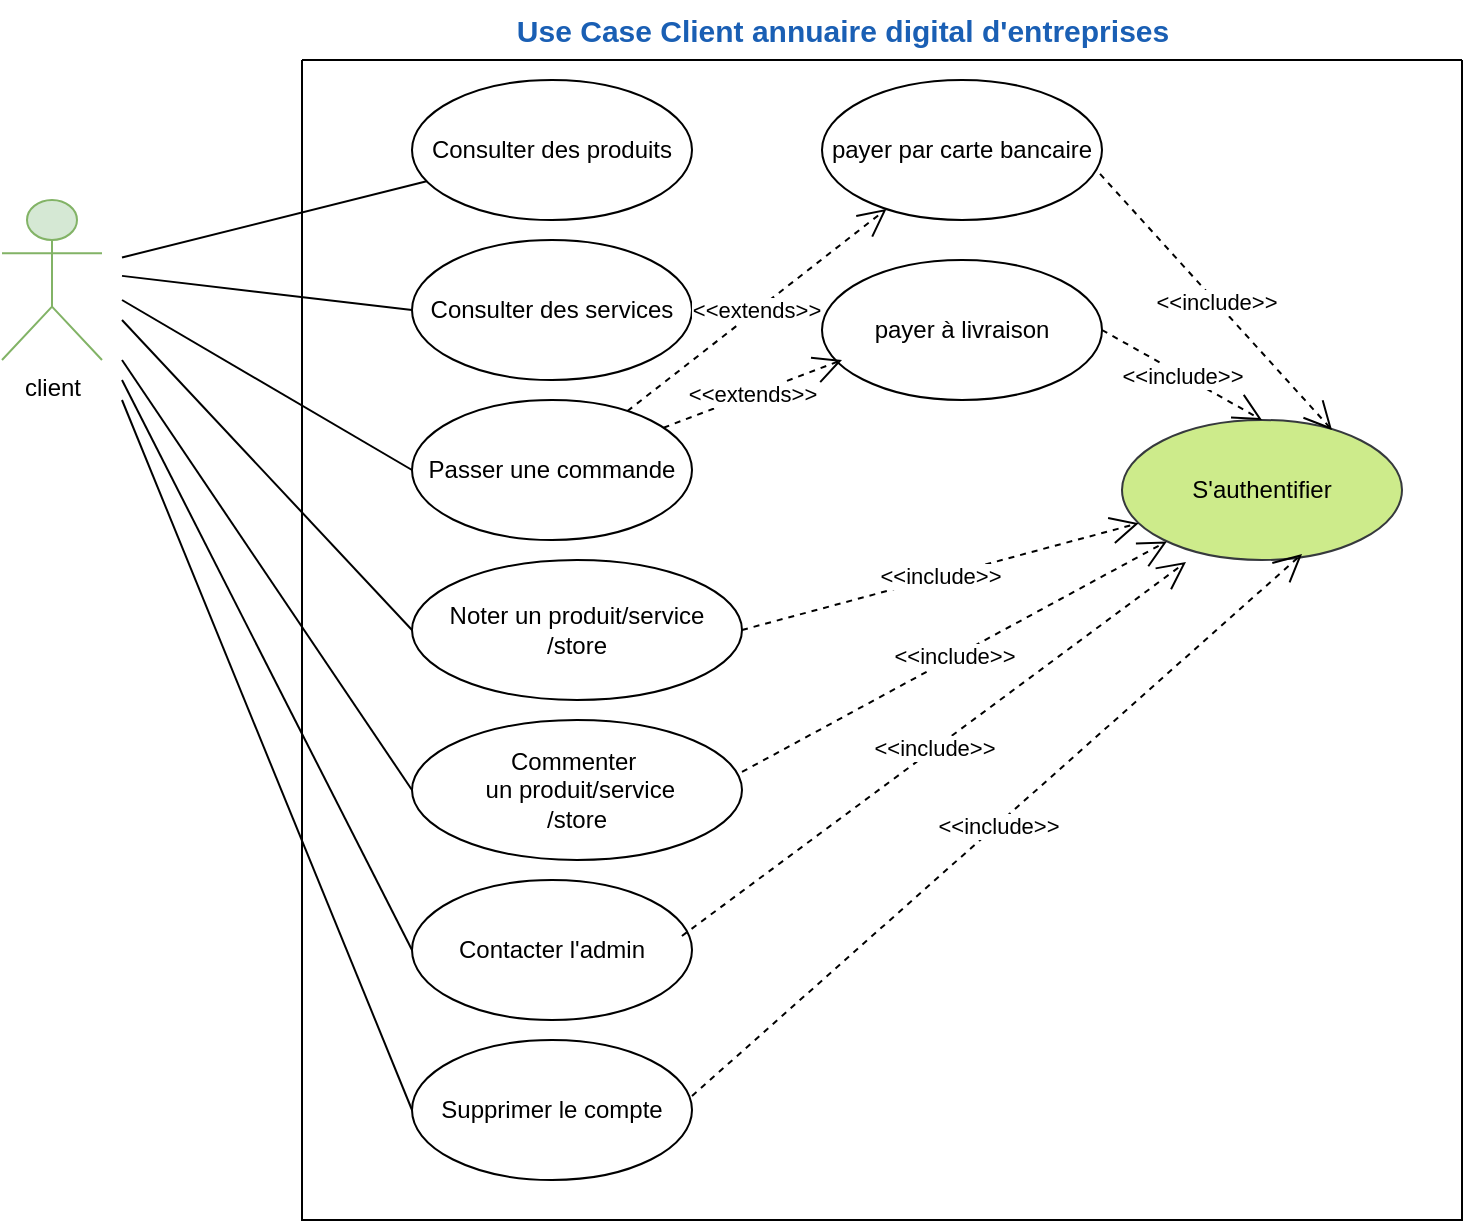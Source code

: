 <mxfile version="24.7.7">
  <diagram name="Page-1" id="fklojEo50Bu_ostIvduY">
    <mxGraphModel dx="989" dy="1723" grid="1" gridSize="10" guides="1" tooltips="1" connect="1" arrows="1" fold="1" page="1" pageScale="1" pageWidth="827" pageHeight="1169" math="0" shadow="0">
      <root>
        <mxCell id="0" />
        <mxCell id="1" parent="0" />
        <mxCell id="1s9Mzcpj6pY-UfdRcxoq-2" value="client" style="shape=umlActor;verticalLabelPosition=bottom;verticalAlign=top;html=1;outlineConnect=0;fillColor=#d5e8d4;strokeColor=#82b366;" parent="1" vertex="1">
          <mxGeometry x="40" y="80" width="50" height="80" as="geometry" />
        </mxCell>
        <mxCell id="1s9Mzcpj6pY-UfdRcxoq-4" value="" style="swimlane;startSize=0;" parent="1" vertex="1">
          <mxGeometry x="190" y="10" width="580" height="580" as="geometry" />
        </mxCell>
        <mxCell id="1s9Mzcpj6pY-UfdRcxoq-5" value="Consulter des produits" style="ellipse;whiteSpace=wrap;html=1;" parent="1s9Mzcpj6pY-UfdRcxoq-4" vertex="1">
          <mxGeometry x="55" y="10" width="140" height="70" as="geometry" />
        </mxCell>
        <mxCell id="1s9Mzcpj6pY-UfdRcxoq-6" value="Consulter des services" style="ellipse;whiteSpace=wrap;html=1;" parent="1s9Mzcpj6pY-UfdRcxoq-4" vertex="1">
          <mxGeometry x="55" y="90" width="140" height="70" as="geometry" />
        </mxCell>
        <mxCell id="1s9Mzcpj6pY-UfdRcxoq-7" value="Passer une commande" style="ellipse;whiteSpace=wrap;html=1;" parent="1s9Mzcpj6pY-UfdRcxoq-4" vertex="1">
          <mxGeometry x="55" y="170" width="140" height="70" as="geometry" />
        </mxCell>
        <mxCell id="1s9Mzcpj6pY-UfdRcxoq-8" value="Noter un produit/service&lt;br&gt;/store" style="ellipse;whiteSpace=wrap;html=1;" parent="1s9Mzcpj6pY-UfdRcxoq-4" vertex="1">
          <mxGeometry x="55" y="250" width="165" height="70" as="geometry" />
        </mxCell>
        <mxCell id="1s9Mzcpj6pY-UfdRcxoq-9" value="&lt;div&gt;Commenter&amp;nbsp;&lt;/div&gt;&lt;div&gt;&amp;nbsp;un produit/service&lt;/div&gt;/store" style="ellipse;whiteSpace=wrap;html=1;" parent="1s9Mzcpj6pY-UfdRcxoq-4" vertex="1">
          <mxGeometry x="55" y="330" width="165" height="70" as="geometry" />
        </mxCell>
        <mxCell id="1s9Mzcpj6pY-UfdRcxoq-10" value="Contacter l&#39;admin" style="ellipse;whiteSpace=wrap;html=1;" parent="1s9Mzcpj6pY-UfdRcxoq-4" vertex="1">
          <mxGeometry x="55" y="410" width="140" height="70" as="geometry" />
        </mxCell>
        <mxCell id="1s9Mzcpj6pY-UfdRcxoq-11" value="Supprimer le compte" style="ellipse;whiteSpace=wrap;html=1;" parent="1s9Mzcpj6pY-UfdRcxoq-4" vertex="1">
          <mxGeometry x="55" y="490" width="140" height="70" as="geometry" />
        </mxCell>
        <mxCell id="1s9Mzcpj6pY-UfdRcxoq-12" value="S&#39;authentifier" style="ellipse;whiteSpace=wrap;html=1;fillColor=#cdeb8b;strokeColor=#36393d;" parent="1s9Mzcpj6pY-UfdRcxoq-4" vertex="1">
          <mxGeometry x="410" y="180" width="140" height="70" as="geometry" />
        </mxCell>
        <mxCell id="1s9Mzcpj6pY-UfdRcxoq-13" value="&amp;lt;&amp;lt;include&amp;gt;&amp;gt;" style="endArrow=open;endSize=12;dashed=1;html=1;rounded=0;exitX=1;exitY=0.5;exitDx=0;exitDy=0;" parent="1s9Mzcpj6pY-UfdRcxoq-4" source="1s9Mzcpj6pY-UfdRcxoq-8" target="1s9Mzcpj6pY-UfdRcxoq-12" edge="1">
          <mxGeometry width="160" relative="1" as="geometry">
            <mxPoint x="235" y="71.89" as="sourcePoint" />
            <mxPoint x="454.578" y="178.113" as="targetPoint" />
          </mxGeometry>
        </mxCell>
        <mxCell id="1s9Mzcpj6pY-UfdRcxoq-15" value="&amp;lt;&amp;lt;include&amp;gt;&amp;gt;" style="endArrow=open;endSize=12;dashed=1;html=1;rounded=0;exitX=1;exitY=0.371;exitDx=0;exitDy=0;exitPerimeter=0;" parent="1s9Mzcpj6pY-UfdRcxoq-4" source="1s9Mzcpj6pY-UfdRcxoq-9" target="1s9Mzcpj6pY-UfdRcxoq-12" edge="1">
          <mxGeometry width="160" relative="1" as="geometry">
            <mxPoint x="190" y="350" as="sourcePoint" />
            <mxPoint x="390" y="466.5" as="targetPoint" />
          </mxGeometry>
        </mxCell>
        <mxCell id="1s9Mzcpj6pY-UfdRcxoq-16" value="&amp;lt;&amp;lt;include&amp;gt;&amp;gt;" style="endArrow=open;endSize=12;dashed=1;html=1;rounded=0;exitX=1;exitY=0.4;exitDx=0;exitDy=0;exitPerimeter=0;entryX=0.643;entryY=0.957;entryDx=0;entryDy=0;entryPerimeter=0;" parent="1s9Mzcpj6pY-UfdRcxoq-4" source="1s9Mzcpj6pY-UfdRcxoq-11" target="1s9Mzcpj6pY-UfdRcxoq-12" edge="1">
          <mxGeometry width="160" relative="1" as="geometry">
            <mxPoint x="170" y="522" as="sourcePoint" />
            <mxPoint x="384" y="290" as="targetPoint" />
          </mxGeometry>
        </mxCell>
        <mxCell id="tHASsSHhuQ-y8YBgm8is-2" value="payer par carte bancaire" style="ellipse;whiteSpace=wrap;html=1;" parent="1s9Mzcpj6pY-UfdRcxoq-4" vertex="1">
          <mxGeometry x="260" y="10" width="140" height="70" as="geometry" />
        </mxCell>
        <mxCell id="tHASsSHhuQ-y8YBgm8is-4" value="&amp;lt;&amp;lt;include&amp;gt;&amp;gt;" style="endArrow=open;endSize=12;dashed=1;html=1;rounded=0;exitX=0.993;exitY=0.671;exitDx=0;exitDy=0;exitPerimeter=0;entryX=0.75;entryY=0.071;entryDx=0;entryDy=0;entryPerimeter=0;" parent="1s9Mzcpj6pY-UfdRcxoq-4" source="tHASsSHhuQ-y8YBgm8is-2" target="1s9Mzcpj6pY-UfdRcxoq-12" edge="1">
          <mxGeometry width="160" relative="1" as="geometry">
            <mxPoint x="204" y="209" as="sourcePoint" />
            <mxPoint x="381" y="192" as="targetPoint" />
          </mxGeometry>
        </mxCell>
        <mxCell id="tHASsSHhuQ-y8YBgm8is-6" value="&amp;lt;&amp;lt;extends&amp;gt;&amp;gt;" style="endArrow=open;endSize=12;dashed=1;html=1;rounded=0;" parent="1s9Mzcpj6pY-UfdRcxoq-4" source="1s9Mzcpj6pY-UfdRcxoq-7" target="tHASsSHhuQ-y8YBgm8is-2" edge="1">
          <mxGeometry width="160" relative="1" as="geometry">
            <mxPoint x="150" y="187" as="sourcePoint" />
            <mxPoint x="327" y="170" as="targetPoint" />
          </mxGeometry>
        </mxCell>
        <mxCell id="tHASsSHhuQ-y8YBgm8is-7" value="payer à livraison" style="ellipse;whiteSpace=wrap;html=1;" parent="1s9Mzcpj6pY-UfdRcxoq-4" vertex="1">
          <mxGeometry x="260" y="100" width="140" height="70" as="geometry" />
        </mxCell>
        <mxCell id="tHASsSHhuQ-y8YBgm8is-9" value="&amp;lt;&amp;lt;extends&amp;gt;&amp;gt;" style="endArrow=open;endSize=12;dashed=1;html=1;rounded=0;" parent="1s9Mzcpj6pY-UfdRcxoq-4" source="1s9Mzcpj6pY-UfdRcxoq-7" edge="1">
          <mxGeometry width="160" relative="1" as="geometry">
            <mxPoint x="200" y="230" as="sourcePoint" />
            <mxPoint x="270" y="150" as="targetPoint" />
          </mxGeometry>
        </mxCell>
        <mxCell id="tHASsSHhuQ-y8YBgm8is-11" value="&amp;lt;&amp;lt;include&amp;gt;&amp;gt;" style="endArrow=open;endSize=12;dashed=1;html=1;rounded=0;entryX=0.5;entryY=0;entryDx=0;entryDy=0;exitX=1;exitY=0.5;exitDx=0;exitDy=0;" parent="1s9Mzcpj6pY-UfdRcxoq-4" source="tHASsSHhuQ-y8YBgm8is-7" target="1s9Mzcpj6pY-UfdRcxoq-12" edge="1">
          <mxGeometry width="160" relative="1" as="geometry">
            <mxPoint x="360" y="122" as="sourcePoint" />
            <mxPoint x="486" y="250" as="targetPoint" />
          </mxGeometry>
        </mxCell>
        <mxCell id="1s9Mzcpj6pY-UfdRcxoq-18" value="" style="endArrow=none;html=1;rounded=0;entryX=0;entryY=0.5;entryDx=0;entryDy=0;" parent="1" target="1s9Mzcpj6pY-UfdRcxoq-6" edge="1">
          <mxGeometry relative="1" as="geometry">
            <mxPoint x="100" y="117.941" as="sourcePoint" />
            <mxPoint x="257" y="102" as="targetPoint" />
          </mxGeometry>
        </mxCell>
        <mxCell id="1s9Mzcpj6pY-UfdRcxoq-19" value="" style="endArrow=none;html=1;rounded=0;entryX=0;entryY=0.5;entryDx=0;entryDy=0;" parent="1" target="1s9Mzcpj6pY-UfdRcxoq-7" edge="1">
          <mxGeometry relative="1" as="geometry">
            <mxPoint x="100" y="130" as="sourcePoint" />
            <mxPoint x="267" y="112" as="targetPoint" />
          </mxGeometry>
        </mxCell>
        <mxCell id="1s9Mzcpj6pY-UfdRcxoq-20" value="" style="endArrow=none;html=1;rounded=0;entryX=0;entryY=0.5;entryDx=0;entryDy=0;" parent="1" target="1s9Mzcpj6pY-UfdRcxoq-8" edge="1">
          <mxGeometry relative="1" as="geometry">
            <mxPoint x="100" y="140" as="sourcePoint" />
            <mxPoint x="277" y="122" as="targetPoint" />
          </mxGeometry>
        </mxCell>
        <mxCell id="1s9Mzcpj6pY-UfdRcxoq-21" value="" style="endArrow=none;html=1;rounded=0;entryX=0;entryY=0.5;entryDx=0;entryDy=0;" parent="1" target="1s9Mzcpj6pY-UfdRcxoq-9" edge="1">
          <mxGeometry relative="1" as="geometry">
            <mxPoint x="100" y="160" as="sourcePoint" />
            <mxPoint x="235" y="345" as="targetPoint" />
          </mxGeometry>
        </mxCell>
        <mxCell id="1s9Mzcpj6pY-UfdRcxoq-22" value="" style="endArrow=none;html=1;rounded=0;entryX=0;entryY=0.5;entryDx=0;entryDy=0;" parent="1" target="1s9Mzcpj6pY-UfdRcxoq-10" edge="1">
          <mxGeometry relative="1" as="geometry">
            <mxPoint x="100" y="170" as="sourcePoint" />
            <mxPoint x="255" y="415" as="targetPoint" />
          </mxGeometry>
        </mxCell>
        <mxCell id="1s9Mzcpj6pY-UfdRcxoq-23" value="" style="endArrow=none;html=1;rounded=0;" parent="1" target="1s9Mzcpj6pY-UfdRcxoq-5" edge="1">
          <mxGeometry relative="1" as="geometry">
            <mxPoint x="100" y="108.75" as="sourcePoint" />
            <mxPoint x="240" y="110" as="targetPoint" />
          </mxGeometry>
        </mxCell>
        <mxCell id="1s9Mzcpj6pY-UfdRcxoq-24" value="&lt;b&gt;&lt;font style=&quot;font-size: 15px;&quot; color=&quot;#1a5fb4&quot;&gt;Use Case Client annuaire digital d&#39;entreprises&lt;/font&gt;&lt;/b&gt;" style="text;html=1;align=center;verticalAlign=middle;resizable=0;points=[];autosize=1;strokeColor=none;fillColor=none;" parent="1" vertex="1">
          <mxGeometry x="285" y="-20" width="350" height="30" as="geometry" />
        </mxCell>
        <mxCell id="tHASsSHhuQ-y8YBgm8is-1" value="" style="endArrow=none;html=1;rounded=0;entryX=0;entryY=0.5;entryDx=0;entryDy=0;" parent="1" target="1s9Mzcpj6pY-UfdRcxoq-11" edge="1">
          <mxGeometry relative="1" as="geometry">
            <mxPoint x="100" y="180" as="sourcePoint" />
            <mxPoint x="255" y="465" as="targetPoint" />
          </mxGeometry>
        </mxCell>
        <mxCell id="BJ8kD2auI6B-1hflzSCD-1" value="&amp;lt;&amp;lt;include&amp;gt;&amp;gt;" style="endArrow=open;endSize=12;dashed=1;html=1;rounded=0;exitX=0.964;exitY=0.4;exitDx=0;exitDy=0;exitPerimeter=0;" parent="1" source="1s9Mzcpj6pY-UfdRcxoq-10" edge="1">
          <mxGeometry width="160" relative="1" as="geometry">
            <mxPoint x="420" y="376" as="sourcePoint" />
            <mxPoint x="632" y="261" as="targetPoint" />
          </mxGeometry>
        </mxCell>
      </root>
    </mxGraphModel>
  </diagram>
</mxfile>
